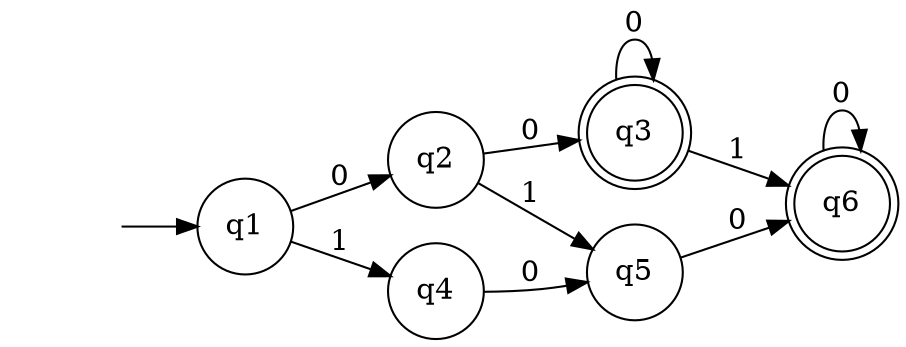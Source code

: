 digraph G {
	rankdir=LR;
	null [shape = plaintext label=""]
	q1 [shape=circle];
	q2 [shape=circle];
	q3 [shape=doublecircle];
	q4 [shape=circle];
	q5 [shape=circle];
	q6 [shape=doublecircle];
	null -> q1
	q1 -> q2 [label = "0"];
	q1 -> q4 [label = "1"];
	q2 -> q3 [label = "0"];
	q2 -> q5 [label = "1"];
	q3 -> q3 [label = "0"];
	q3 -> q6 [label = "1"];
	q4 -> q5 [label = "0"];
	q5 -> q6 [label = "0"];
	q6 -> q6 [label = "0"];
}
